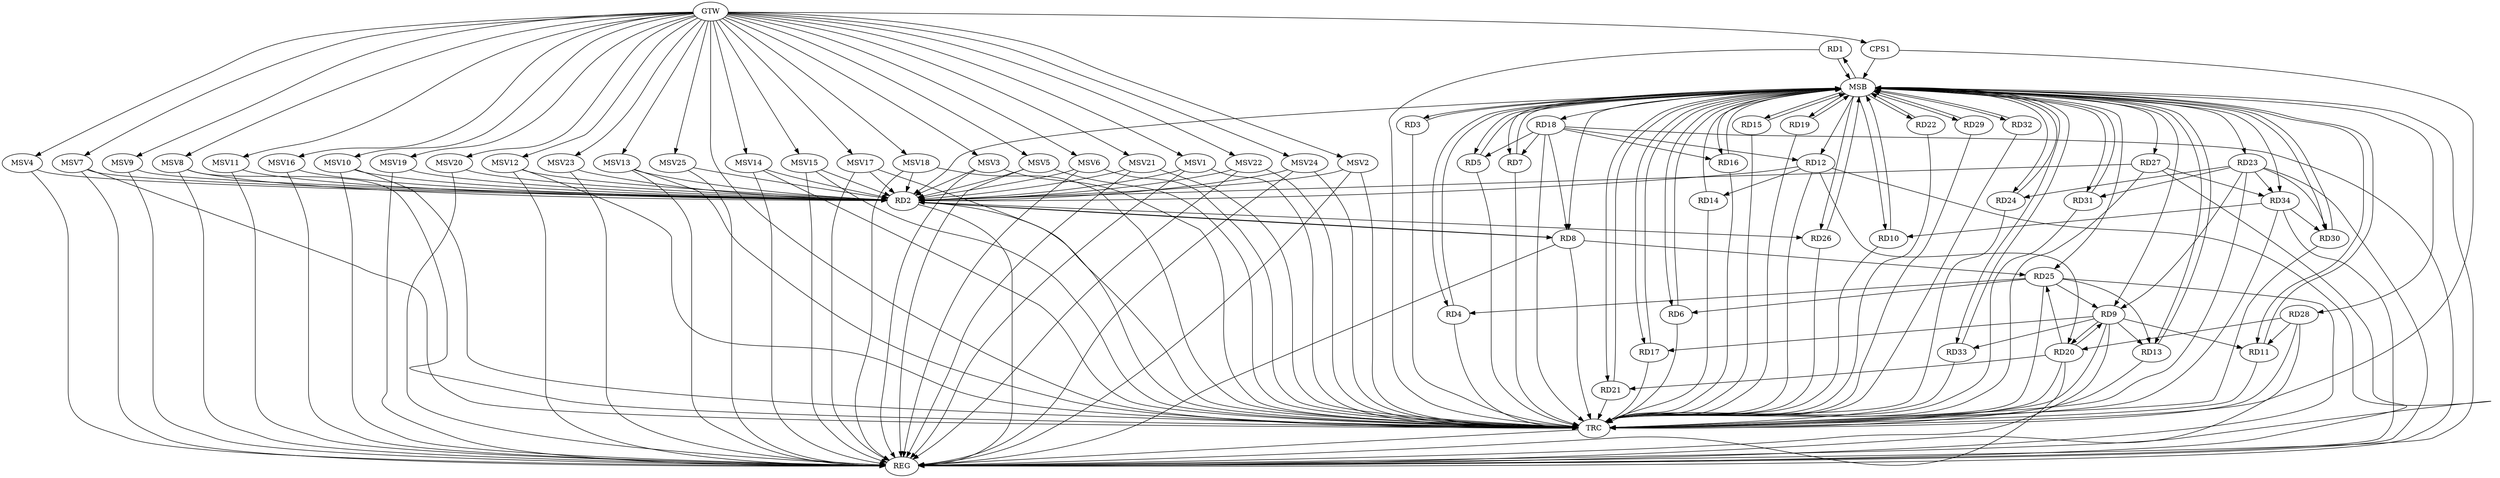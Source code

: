 strict digraph G {
  RD1 [ label="RD1" ];
  RD2 [ label="RD2" ];
  RD3 [ label="RD3" ];
  RD4 [ label="RD4" ];
  RD5 [ label="RD5" ];
  RD6 [ label="RD6" ];
  RD7 [ label="RD7" ];
  RD8 [ label="RD8" ];
  RD9 [ label="RD9" ];
  RD10 [ label="RD10" ];
  RD11 [ label="RD11" ];
  RD12 [ label="RD12" ];
  RD13 [ label="RD13" ];
  RD14 [ label="RD14" ];
  RD15 [ label="RD15" ];
  RD16 [ label="RD16" ];
  RD17 [ label="RD17" ];
  RD18 [ label="RD18" ];
  RD19 [ label="RD19" ];
  RD20 [ label="RD20" ];
  RD21 [ label="RD21" ];
  RD22 [ label="RD22" ];
  RD23 [ label="RD23" ];
  RD24 [ label="RD24" ];
  RD25 [ label="RD25" ];
  RD26 [ label="RD26" ];
  RD27 [ label="RD27" ];
  RD28 [ label="RD28" ];
  RD29 [ label="RD29" ];
  RD30 [ label="RD30" ];
  RD31 [ label="RD31" ];
  RD32 [ label="RD32" ];
  RD33 [ label="RD33" ];
  RD34 [ label="RD34" ];
  CPS1 [ label="CPS1" ];
  GTW [ label="GTW" ];
  REG [ label="REG" ];
  MSB [ label="MSB" ];
  TRC [ label="TRC" ];
  MSV1 [ label="MSV1" ];
  MSV2 [ label="MSV2" ];
  MSV3 [ label="MSV3" ];
  MSV4 [ label="MSV4" ];
  MSV5 [ label="MSV5" ];
  MSV6 [ label="MSV6" ];
  MSV7 [ label="MSV7" ];
  MSV8 [ label="MSV8" ];
  MSV9 [ label="MSV9" ];
  MSV10 [ label="MSV10" ];
  MSV11 [ label="MSV11" ];
  MSV12 [ label="MSV12" ];
  MSV13 [ label="MSV13" ];
  MSV14 [ label="MSV14" ];
  MSV15 [ label="MSV15" ];
  MSV16 [ label="MSV16" ];
  MSV17 [ label="MSV17" ];
  MSV18 [ label="MSV18" ];
  MSV19 [ label="MSV19" ];
  MSV20 [ label="MSV20" ];
  MSV21 [ label="MSV21" ];
  MSV22 [ label="MSV22" ];
  MSV23 [ label="MSV23" ];
  MSV24 [ label="MSV24" ];
  MSV25 [ label="MSV25" ];
  RD2 -> RD8;
  RD8 -> RD2;
  RD12 -> RD2;
  RD2 -> RD26;
  RD27 -> RD2;
  RD25 -> RD4;
  RD18 -> RD5;
  RD25 -> RD6;
  RD18 -> RD7;
  RD18 -> RD8;
  RD8 -> RD25;
  RD9 -> RD11;
  RD9 -> RD13;
  RD9 -> RD17;
  RD9 -> RD20;
  RD20 -> RD9;
  RD23 -> RD9;
  RD25 -> RD9;
  RD9 -> RD33;
  RD34 -> RD10;
  RD28 -> RD11;
  RD12 -> RD14;
  RD18 -> RD12;
  RD12 -> RD20;
  RD25 -> RD13;
  RD18 -> RD16;
  RD20 -> RD21;
  RD20 -> RD25;
  RD28 -> RD20;
  RD23 -> RD24;
  RD23 -> RD30;
  RD23 -> RD31;
  RD23 -> RD34;
  RD27 -> RD34;
  RD34 -> RD30;
  GTW -> CPS1;
  RD2 -> REG;
  RD8 -> REG;
  RD9 -> REG;
  RD12 -> REG;
  RD18 -> REG;
  RD20 -> REG;
  RD23 -> REG;
  RD25 -> REG;
  RD27 -> REG;
  RD28 -> REG;
  RD34 -> REG;
  RD1 -> MSB;
  MSB -> RD11;
  MSB -> RD15;
  MSB -> RD27;
  MSB -> REG;
  RD3 -> MSB;
  MSB -> RD24;
  MSB -> RD26;
  MSB -> RD33;
  RD4 -> MSB;
  MSB -> RD7;
  MSB -> RD13;
  MSB -> RD16;
  MSB -> RD22;
  MSB -> RD30;
  RD5 -> MSB;
  MSB -> RD17;
  MSB -> RD25;
  RD6 -> MSB;
  MSB -> RD21;
  RD7 -> MSB;
  MSB -> RD19;
  RD10 -> MSB;
  MSB -> RD8;
  MSB -> RD9;
  MSB -> RD32;
  RD11 -> MSB;
  MSB -> RD1;
  MSB -> RD23;
  MSB -> RD34;
  RD13 -> MSB;
  MSB -> RD2;
  MSB -> RD5;
  MSB -> RD29;
  RD14 -> MSB;
  MSB -> RD10;
  RD15 -> MSB;
  RD16 -> MSB;
  MSB -> RD4;
  RD17 -> MSB;
  RD19 -> MSB;
  MSB -> RD12;
  MSB -> RD18;
  MSB -> RD28;
  RD21 -> MSB;
  MSB -> RD6;
  RD22 -> MSB;
  RD24 -> MSB;
  MSB -> RD3;
  RD26 -> MSB;
  MSB -> RD31;
  RD29 -> MSB;
  RD30 -> MSB;
  RD31 -> MSB;
  RD32 -> MSB;
  RD33 -> MSB;
  CPS1 -> MSB;
  RD1 -> TRC;
  RD2 -> TRC;
  RD3 -> TRC;
  RD4 -> TRC;
  RD5 -> TRC;
  RD6 -> TRC;
  RD7 -> TRC;
  RD8 -> TRC;
  RD9 -> TRC;
  RD10 -> TRC;
  RD11 -> TRC;
  RD12 -> TRC;
  RD13 -> TRC;
  RD14 -> TRC;
  RD15 -> TRC;
  RD16 -> TRC;
  RD17 -> TRC;
  RD18 -> TRC;
  RD19 -> TRC;
  RD20 -> TRC;
  RD21 -> TRC;
  RD22 -> TRC;
  RD23 -> TRC;
  RD24 -> TRC;
  RD25 -> TRC;
  RD26 -> TRC;
  RD27 -> TRC;
  RD28 -> TRC;
  RD29 -> TRC;
  RD30 -> TRC;
  RD31 -> TRC;
  RD32 -> TRC;
  RD33 -> TRC;
  RD34 -> TRC;
  CPS1 -> TRC;
  GTW -> TRC;
  TRC -> REG;
  MSV1 -> RD2;
  MSV2 -> RD2;
  MSV3 -> RD2;
  GTW -> MSV1;
  MSV1 -> REG;
  MSV1 -> TRC;
  GTW -> MSV2;
  MSV2 -> REG;
  MSV2 -> TRC;
  GTW -> MSV3;
  MSV3 -> REG;
  MSV3 -> TRC;
  MSV4 -> RD2;
  MSV5 -> RD2;
  MSV6 -> RD2;
  MSV7 -> RD2;
  MSV8 -> RD2;
  GTW -> MSV4;
  MSV4 -> REG;
  GTW -> MSV5;
  MSV5 -> REG;
  MSV5 -> TRC;
  GTW -> MSV6;
  MSV6 -> REG;
  MSV6 -> TRC;
  GTW -> MSV7;
  MSV7 -> REG;
  MSV7 -> TRC;
  GTW -> MSV8;
  MSV8 -> REG;
  MSV8 -> TRC;
  MSV9 -> RD2;
  MSV10 -> RD2;
  MSV11 -> RD2;
  MSV12 -> RD2;
  GTW -> MSV9;
  MSV9 -> REG;
  GTW -> MSV10;
  MSV10 -> REG;
  MSV10 -> TRC;
  GTW -> MSV11;
  MSV11 -> REG;
  GTW -> MSV12;
  MSV12 -> REG;
  MSV12 -> TRC;
  MSV13 -> RD2;
  MSV14 -> RD2;
  GTW -> MSV13;
  MSV13 -> REG;
  MSV13 -> TRC;
  GTW -> MSV14;
  MSV14 -> REG;
  MSV14 -> TRC;
  MSV15 -> RD2;
  GTW -> MSV15;
  MSV15 -> REG;
  MSV15 -> TRC;
  MSV16 -> RD2;
  GTW -> MSV16;
  MSV16 -> REG;
  MSV17 -> RD2;
  GTW -> MSV17;
  MSV17 -> REG;
  MSV17 -> TRC;
  MSV18 -> RD2;
  MSV19 -> RD2;
  GTW -> MSV18;
  MSV18 -> REG;
  MSV18 -> TRC;
  GTW -> MSV19;
  MSV19 -> REG;
  MSV20 -> RD2;
  MSV21 -> RD2;
  GTW -> MSV20;
  MSV20 -> REG;
  GTW -> MSV21;
  MSV21 -> REG;
  MSV21 -> TRC;
  MSV22 -> RD2;
  MSV23 -> RD2;
  GTW -> MSV22;
  MSV22 -> REG;
  MSV22 -> TRC;
  GTW -> MSV23;
  MSV23 -> REG;
  MSV24 -> RD2;
  GTW -> MSV24;
  MSV24 -> REG;
  MSV24 -> TRC;
  MSV25 -> RD2;
  GTW -> MSV25;
  MSV25 -> REG;
}
